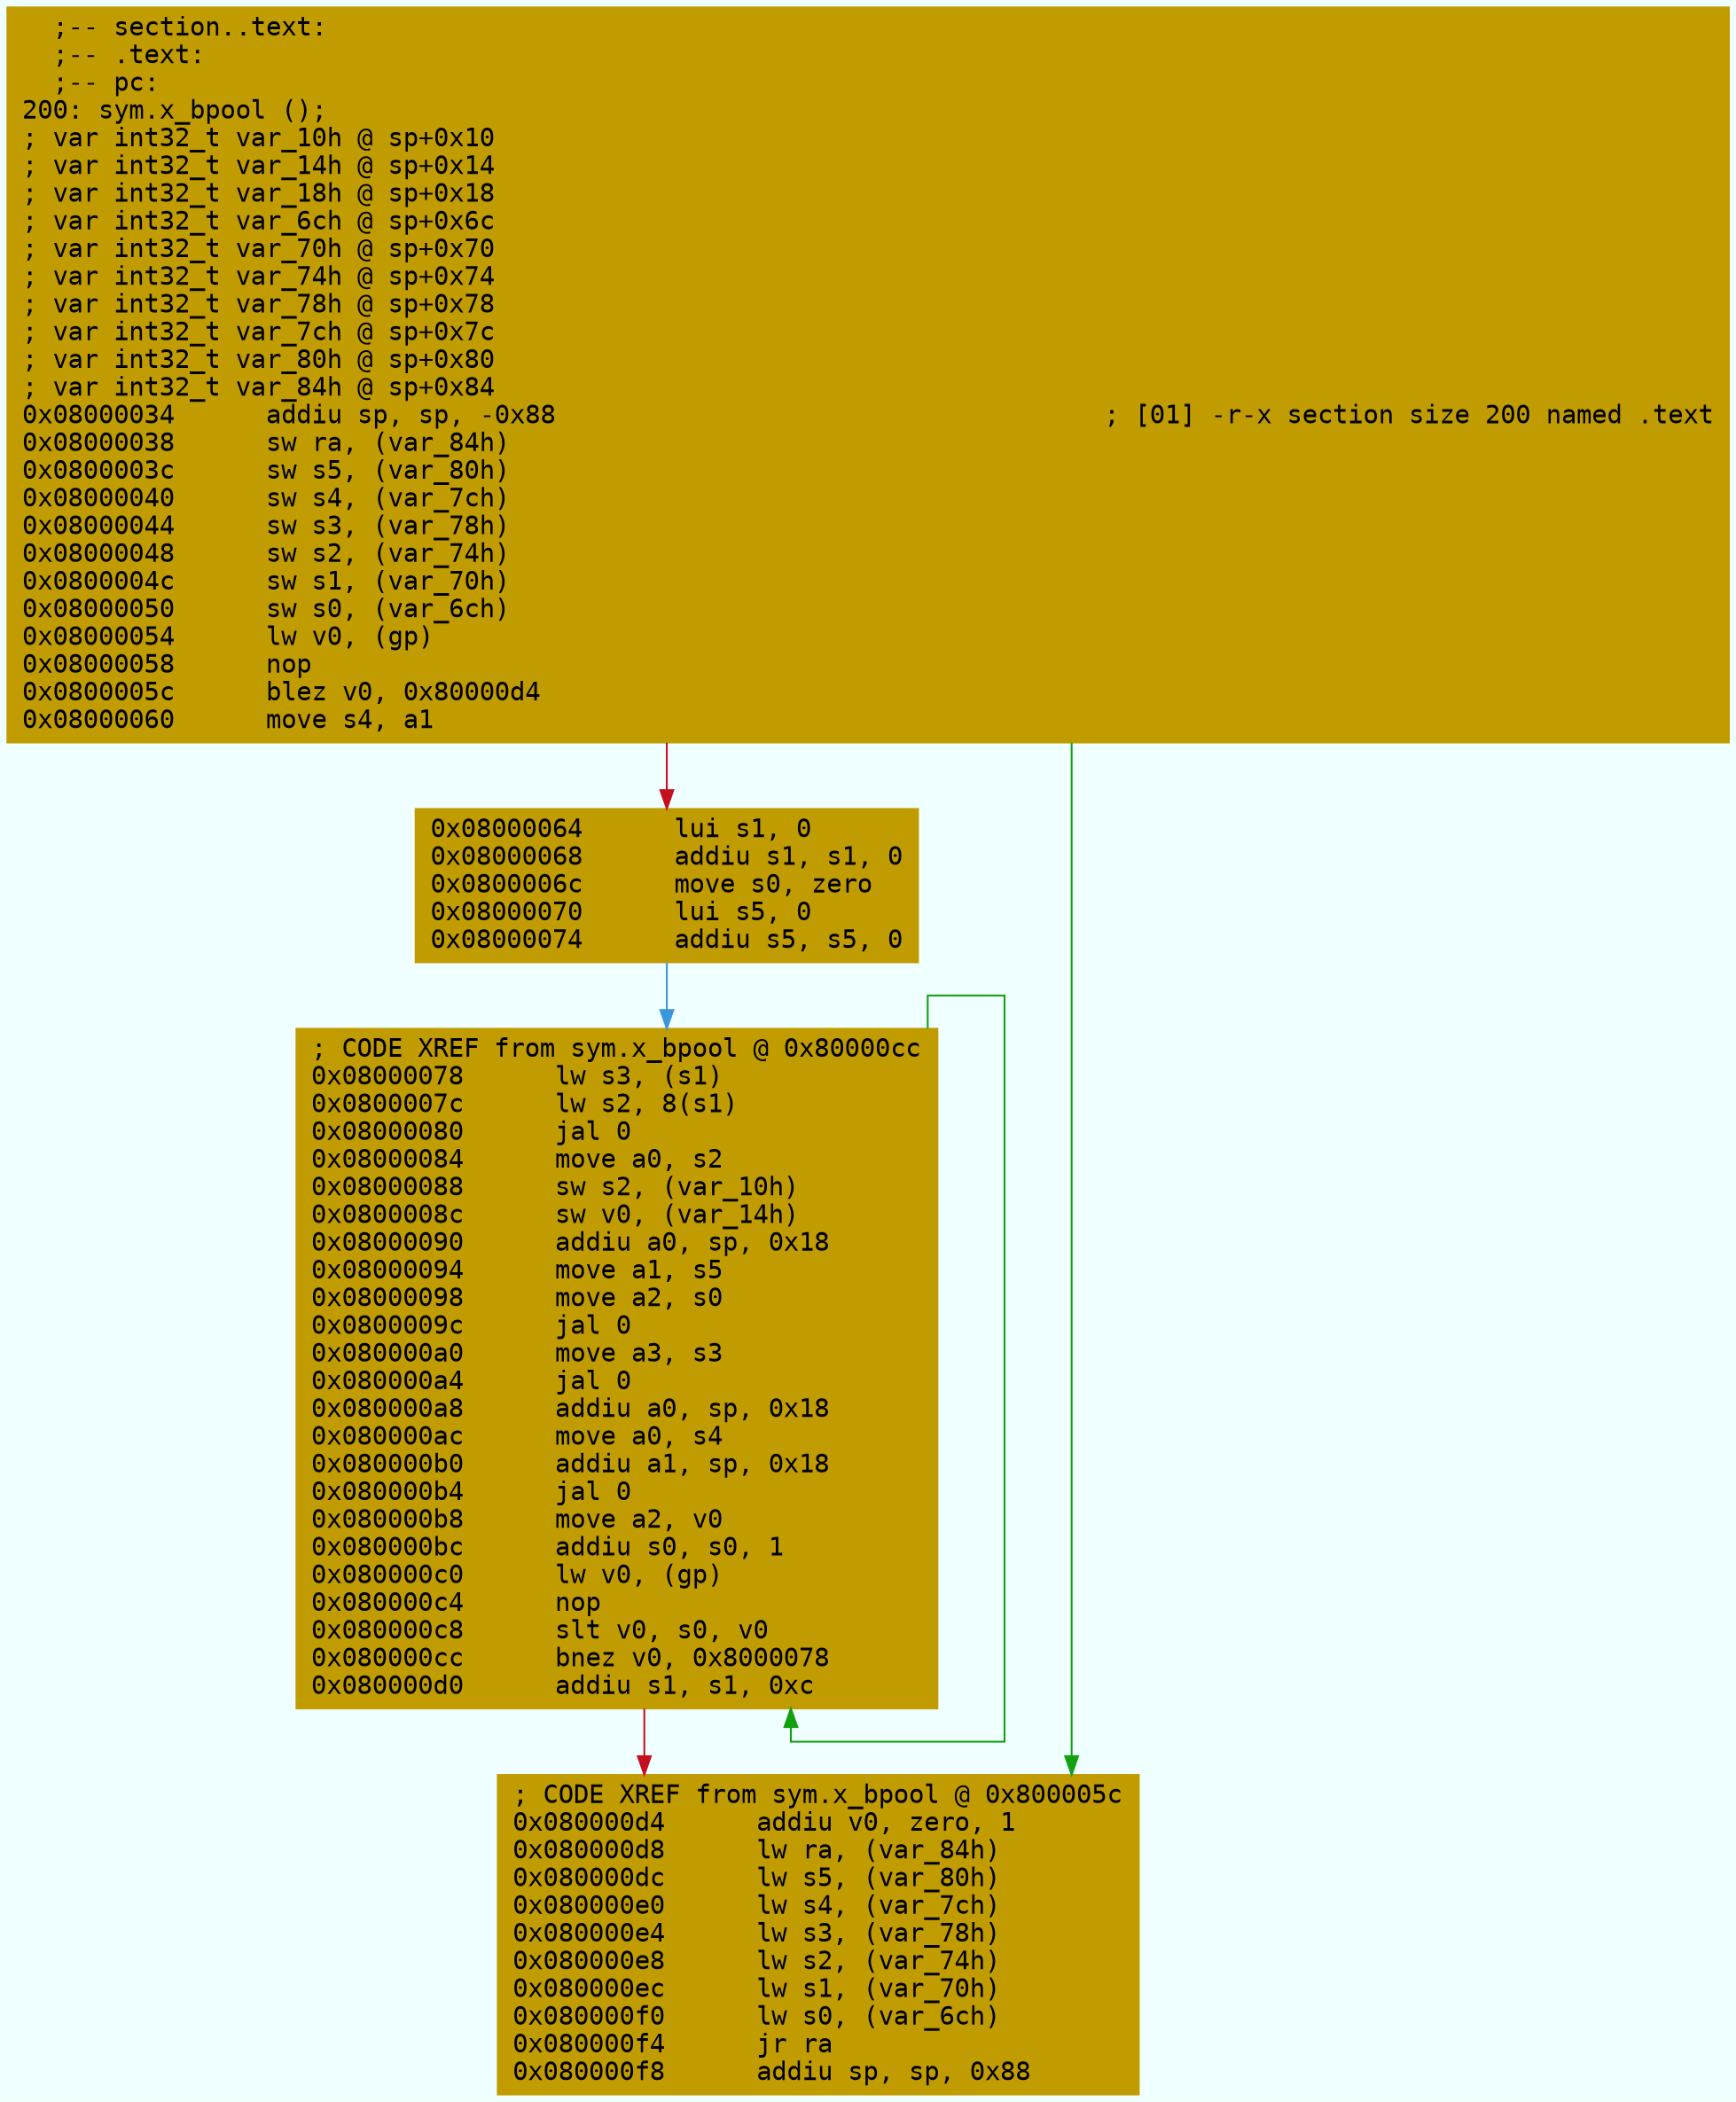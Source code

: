 digraph code {
	graph [bgcolor=azure fontsize=8 fontname="Courier" splines="ortho"];
	node [fillcolor=gray style=filled shape=box];
	edge [arrowhead="normal"];
	"0x08000034" [URL="sym.x_bpool/0x08000034", fillcolor="#c19c00",color="#c19c00", fontname="Courier",label="  ;-- section..text:\l  ;-- .text:\l  ;-- pc:\l200: sym.x_bpool ();\l; var int32_t var_10h @ sp+0x10\l; var int32_t var_14h @ sp+0x14\l; var int32_t var_18h @ sp+0x18\l; var int32_t var_6ch @ sp+0x6c\l; var int32_t var_70h @ sp+0x70\l; var int32_t var_74h @ sp+0x74\l; var int32_t var_78h @ sp+0x78\l; var int32_t var_7ch @ sp+0x7c\l; var int32_t var_80h @ sp+0x80\l; var int32_t var_84h @ sp+0x84\l0x08000034      addiu sp, sp, -0x88                                    ; [01] -r-x section size 200 named .text\l0x08000038      sw ra, (var_84h)\l0x0800003c      sw s5, (var_80h)\l0x08000040      sw s4, (var_7ch)\l0x08000044      sw s3, (var_78h)\l0x08000048      sw s2, (var_74h)\l0x0800004c      sw s1, (var_70h)\l0x08000050      sw s0, (var_6ch)\l0x08000054      lw v0, (gp)\l0x08000058      nop\l0x0800005c      blez v0, 0x80000d4\l0x08000060      move s4, a1\l"]
	"0x08000064" [URL="sym.x_bpool/0x08000064", fillcolor="#c19c00",color="#c19c00", fontname="Courier",label="0x08000064      lui s1, 0\l0x08000068      addiu s1, s1, 0\l0x0800006c      move s0, zero\l0x08000070      lui s5, 0\l0x08000074      addiu s5, s5, 0\l"]
	"0x08000078" [URL="sym.x_bpool/0x08000078", fillcolor="#c19c00",color="#c19c00", fontname="Courier",label="; CODE XREF from sym.x_bpool @ 0x80000cc\l0x08000078      lw s3, (s1)\l0x0800007c      lw s2, 8(s1)\l0x08000080      jal 0\l0x08000084      move a0, s2\l0x08000088      sw s2, (var_10h)\l0x0800008c      sw v0, (var_14h)\l0x08000090      addiu a0, sp, 0x18\l0x08000094      move a1, s5\l0x08000098      move a2, s0\l0x0800009c      jal 0\l0x080000a0      move a3, s3\l0x080000a4      jal 0\l0x080000a8      addiu a0, sp, 0x18\l0x080000ac      move a0, s4\l0x080000b0      addiu a1, sp, 0x18\l0x080000b4      jal 0\l0x080000b8      move a2, v0\l0x080000bc      addiu s0, s0, 1\l0x080000c0      lw v0, (gp)\l0x080000c4      nop\l0x080000c8      slt v0, s0, v0\l0x080000cc      bnez v0, 0x8000078\l0x080000d0      addiu s1, s1, 0xc\l"]
	"0x080000d4" [URL="sym.x_bpool/0x080000d4", fillcolor="#c19c00",color="#c19c00", fontname="Courier",label="; CODE XREF from sym.x_bpool @ 0x800005c\l0x080000d4      addiu v0, zero, 1\l0x080000d8      lw ra, (var_84h)\l0x080000dc      lw s5, (var_80h)\l0x080000e0      lw s4, (var_7ch)\l0x080000e4      lw s3, (var_78h)\l0x080000e8      lw s2, (var_74h)\l0x080000ec      lw s1, (var_70h)\l0x080000f0      lw s0, (var_6ch)\l0x080000f4      jr ra\l0x080000f8      addiu sp, sp, 0x88\l"]
        "0x08000034" -> "0x080000d4" [color="#13a10e"];
        "0x08000034" -> "0x08000064" [color="#c50f1f"];
        "0x08000064" -> "0x08000078" [color="#3a96dd"];
        "0x08000078" -> "0x08000078" [color="#13a10e"];
        "0x08000078" -> "0x080000d4" [color="#c50f1f"];
}
